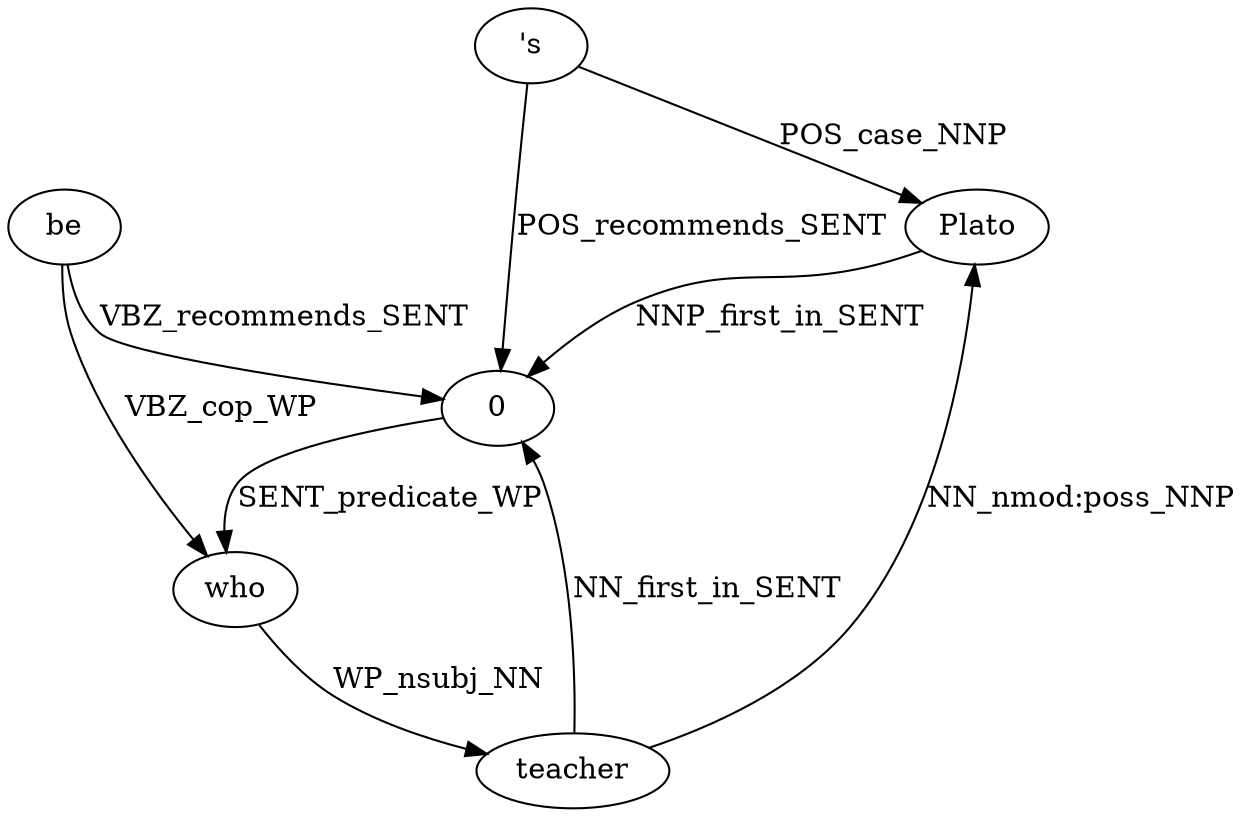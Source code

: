 digraph {
	Plato -> 0 [label=NNP_first_in_SENT]
	teacher -> Plato [label="NN_nmod:poss_NNP"]
	be -> 0 [label=VBZ_recommends_SENT]
	who -> teacher [label=WP_nsubj_NN]
	be -> who [label=VBZ_cop_WP]
	"'s" -> 0 [label=POS_recommends_SENT]
	"'s" -> Plato [label=POS_case_NNP]
	teacher -> 0 [label=NN_first_in_SENT]
	0 -> who [label=SENT_predicate_WP]
}
